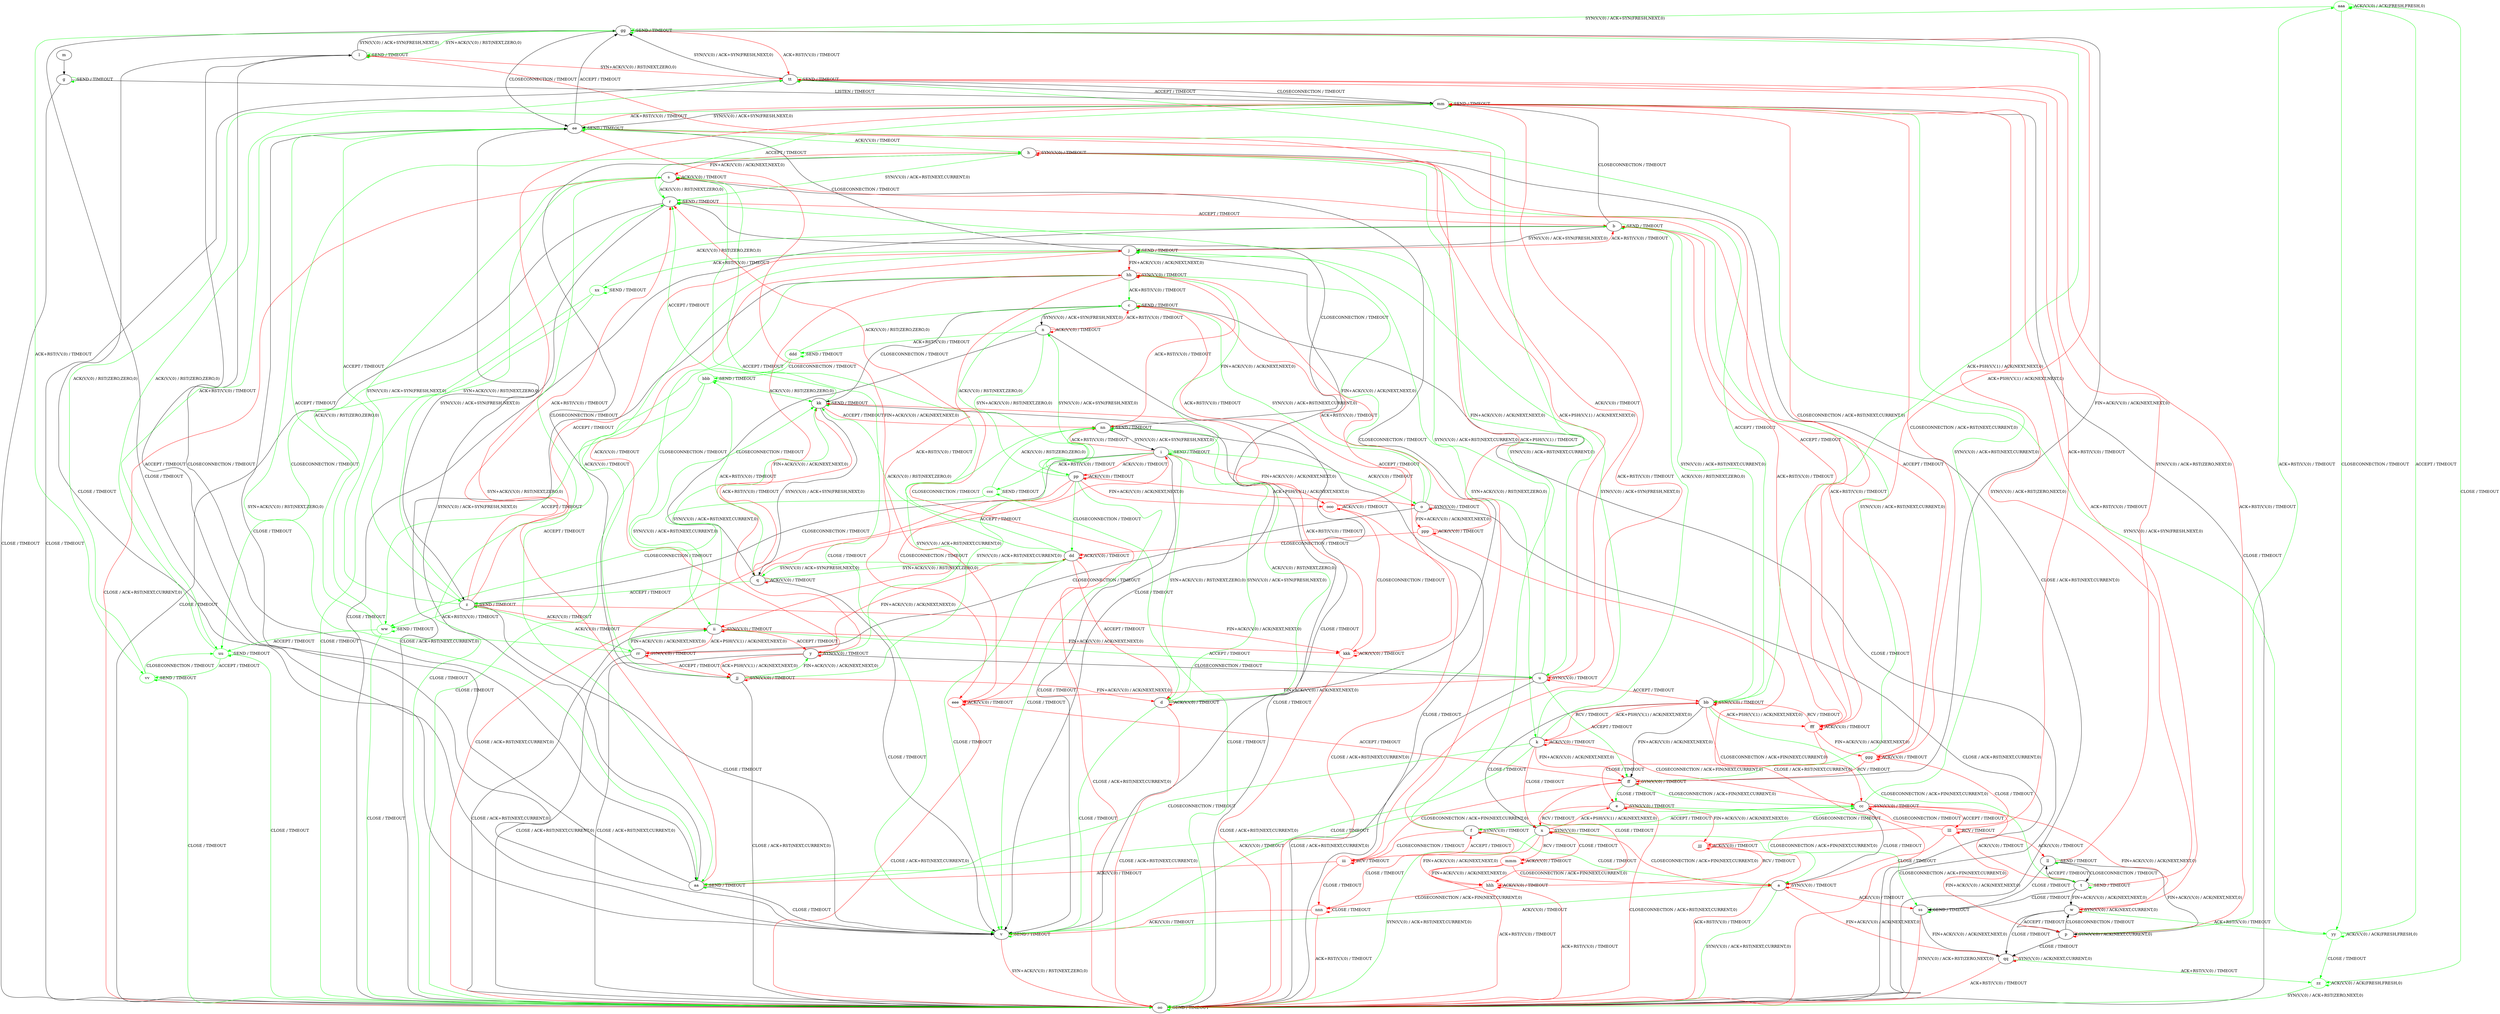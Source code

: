 digraph "" {
	graph ["Incoming time"=73.39439606666565,
		"Outgoing time"=307.3833315372467,
		Output="{'States': 68, 'Transitions': 1023, 'Filename': '../results/tcp/TCP_Linux_Server-TCP_FreeBSD_Server-msat-4.dot'}",
		Reference="{'States': 58, 'Transitions': 685, 'Filename': '../subjects/tcp/TCP_Linux_Server.dot'}",
		Solver=msat,
		Updated="{'States': 56, 'Transitions': 716, 'Filename': '../subjects/tcp/TCP_FreeBSD_Server.dot'}",
		"f-measure"=0.5396145610278372,
		precision=0.5279329608938548,
		recall=0.5518248175182482
	];
	a -> a [key=0,
	color=red,
	label="SYN(V,V,0) / TIMEOUT"];
a -> v [key=0,
color=green,
label="ACK(V,V,0) / TIMEOUT"];
a -> oo [key=0,
color=green,
label="SYN(V,V,0) / ACK+RST(NEXT,CURRENT,0)"];
a -> qq [key=0,
color=red,
label="FIN+ACK(V,V,0) / ACK(NEXT,NEXT,0)"];
a -> ss [key=0,
color=red,
label="ACK(V,V,0) / TIMEOUT"];
b -> b [key=0,
color=green,
label="SEND / TIMEOUT"];
b -> j [key=0,
label="SYN(V,V,0) / ACK+SYN(FRESH,NEXT,0)"];
b -> mm [key=0,
label="CLOSECONNECTION / TIMEOUT"];
b -> oo [key=0,
label="CLOSE / TIMEOUT"];
c -> c [key=0,
color=green,
label="SEND / TIMEOUT"];
c -> n [key=0,
label="SYN(V,V,0) / ACK+SYN(FRESH,NEXT,0)"];
c -> kk [key=0,
label="CLOSECONNECTION / TIMEOUT"];
c -> oo [key=0,
label="CLOSE / TIMEOUT"];
d -> d [key=0,
color=red,
label="ACK(V,V,0) / TIMEOUT"];
d -> i [key=0,
color=green,
label="SYN(V,V,0) / ACK+SYN(FRESH,NEXT,0)"];
d -> s [key=0,
label="CLOSECONNECTION / TIMEOUT"];
d -> v [key=0,
color=green,
label="CLOSE / TIMEOUT"];
d -> nn [key=0,
color=green,
label="ACK(V,V,0) / RST(NEXT,ZERO,0)"];
d -> oo [key=0,
color=red,
label="CLOSE / ACK+RST(NEXT,CURRENT,0)"];
e -> a [key=0,
color=green,
label="CLOSECONNECTION / ACK+FIN(NEXT,CURRENT,0)"];
e -> e [key=0,
color=red,
label="SYN(V,V,0) / TIMEOUT"];
e -> x [key=0,
color=red,
label="RCV / TIMEOUT"];
e -> oo [key=0,
color=red,
label="CLOSECONNECTION / ACK+RST(NEXT,CURRENT,0)"];
jjj [color=red];
e -> jjj [key=0,
color=red,
label="FIN+ACK(V,V,0) / ACK(NEXT,NEXT,0)"];
f -> a [key=0,
color=green,
label="CLOSE / TIMEOUT"];
f -> f [key=0,
color=red,
label="SYN(V,V,0) / TIMEOUT"];
f -> l [key=0,
color=red,
label="ACK+PSH(V,V,1) / TIMEOUT"];
f -> cc [key=0,
color=green,
label="CLOSECONNECTION / TIMEOUT"];
f -> tt [key=0,
color=green,
label="SYN(V,V,0) / ACK+RST(NEXT,CURRENT,0)"];
iii [color=red];
f -> iii [key=0,
color=red,
label="CLOSECONNECTION / TIMEOUT"];
nnn [color=red];
f -> nnn [key=0,
color=red,
label="CLOSE / TIMEOUT"];
g -> g [key=0,
color=green,
label="SEND / TIMEOUT"];
g -> mm [key=0,
label="LISTEN / TIMEOUT"];
g -> oo [key=0,
label="CLOSE / TIMEOUT"];
h -> h [key=0,
color=red,
label="SYN(V,V,0) / TIMEOUT"];
h -> r [key=0,
color=green,
label="SYN(V,V,0) / ACK+RST(NEXT,CURRENT,0)"];
h -> s [key=0,
color=red,
label="FIN+ACK(V,V,0) / ACK(NEXT,NEXT,0)"];
h -> u [key=0,
color=green,
label="FIN+ACK(V,V,0) / ACK(NEXT,NEXT,0)"];
h -> bb [key=0,
color=green,
label="ACCEPT / TIMEOUT"];
h -> oo [key=0,
label="CLOSE / ACK+RST(NEXT,CURRENT,0)"];
fff [color=red];
h -> fff [key=0,
color=red,
label="ACCEPT / TIMEOUT"];
i -> d [key=0,
color=green,
label="SYN+ACK(V,V,0) / RST(NEXT,ZERO,0)"];
i -> i [key=0,
color=green,
label="SEND / TIMEOUT"];
i -> o [key=0,
color=green,
label="ACK(V,V,0) / TIMEOUT"];
i -> v [key=0,
label="CLOSE / TIMEOUT"];
i -> z [key=0,
label="CLOSECONNECTION / TIMEOUT"];
i -> hh [key=0,
color=green,
label="FIN+ACK(V,V,0) / ACK(NEXT,NEXT,0)"];
i -> nn [key=0,
color=red,
label="ACK+RST(V,V,0) / TIMEOUT"];
i -> pp [key=0,
color=red,
label="ACK(V,V,0) / TIMEOUT"];
ccc [color=green];
i -> ccc [key=0,
color=green,
label="ACK+RST(V,V,0) / TIMEOUT"];
ooo [color=red];
i -> ooo [key=0,
color=red,
label="FIN+ACK(V,V,0) / ACK(NEXT,NEXT,0)"];
j -> b [key=0,
color=red,
label="ACK+RST(V,V,0) / TIMEOUT"];
j -> j [key=0,
color=green,
label="SEND / TIMEOUT"];
j -> k [key=0,
color=green,
label="SYN+ACK(V,V,0) / RST(NEXT,ZERO,0)"];
j -> v [key=0,
label="CLOSE / TIMEOUT"];
j -> y [key=0,
color=red,
label="ACK(V,V,0) / TIMEOUT"];
j -> ee [key=0,
label="CLOSECONNECTION / TIMEOUT"];
j -> hh [key=0,
color=red,
label="FIN+ACK(V,V,0) / ACK(NEXT,NEXT,0)"];
j -> jj [key=0,
color=green,
label="ACK(V,V,0) / TIMEOUT"];
xx [color=green];
j -> xx [key=0,
color=green,
label="ACK+RST(V,V,0) / TIMEOUT"];
k -> b [key=0,
color=green,
label="ACK(V,V,0) / RST(NEXT,ZERO,0)"];
k -> j [key=0,
color=green,
label="SYN(V,V,0) / ACK+SYN(FRESH,NEXT,0)"];
k -> k [key=0,
color=red,
label="ACK(V,V,0) / TIMEOUT"];
k -> v [key=0,
color=green,
label="CLOSE / TIMEOUT"];
k -> x [key=0,
color=red,
label="CLOSE / TIMEOUT"];
k -> aa [key=0,
color=green,
label="CLOSECONNECTION / TIMEOUT"];
k -> bb [key=0,
color=red,
label="ACK+PSH(V,V,1) / ACK(NEXT,NEXT,0)"];
k -> cc [key=0,
color=red,
label="CLOSECONNECTION / ACK+FIN(NEXT,CURRENT,0)"];
k -> ff [key=0,
color=red,
label="FIN+ACK(V,V,0) / ACK(NEXT,NEXT,0)"];
l -> l [key=0,
color=green,
label="SEND / TIMEOUT"];
l -> v [key=0,
label="CLOSE / TIMEOUT"];
l -> aa [key=0,
label="CLOSECONNECTION / TIMEOUT"];
l -> gg [key=0,
label="SYN(V,V,0) / ACK+SYN(FRESH,NEXT,0)"];
l -> tt [key=0,
color=red,
label="SYN+ACK(V,V,0) / RST(NEXT,ZERO,0)"];
m -> g [key=0];
n -> c [key=0,
color=red,
label="ACK+RST(V,V,0) / TIMEOUT"];
n -> n [key=0,
color=red,
label="ACK(V,V,0) / TIMEOUT"];
n -> q [key=0,
label="CLOSECONNECTION / TIMEOUT"];
n -> v [key=0,
label="CLOSE / TIMEOUT"];
n -> pp [key=0,
color=green,
label="SYN+ACK(V,V,0) / RST(NEXT,ZERO,0)"];
ddd [color=green];
n -> ddd [key=0,
color=green,
label="ACK+RST(V,V,0) / TIMEOUT"];
o -> c [key=0,
color=green,
label="SYN(V,V,0) / ACK+RST(NEXT,CURRENT,0)"];
o -> o [key=0,
color=red,
label="SYN(V,V,0) / TIMEOUT"];
o -> hh [key=0,
color=green,
label="FIN+ACK(V,V,0) / ACK(NEXT,NEXT,0)"];
o -> oo [key=0,
label="CLOSE / ACK+RST(NEXT,CURRENT,0)"];
o -> rr [key=0,
label="CLOSECONNECTION / TIMEOUT"];
ppp [color=red];
o -> ppp [key=0,
color=red,
label="FIN+ACK(V,V,0) / ACK(NEXT,NEXT,0)"];
p -> p [key=0,
color=red,
label="SYN(V,V,0) / ACK(NEXT,CURRENT,0)"];
p -> w [key=0,
label="CLOSECONNECTION / TIMEOUT"];
p -> qq [key=0,
label="CLOSE / TIMEOUT"];
p -> tt [key=0,
color=red,
label="ACK+RST(V,V,0) / TIMEOUT"];
aaa [color=green];
p -> aaa [key=0,
color=green,
label="ACK+RST(V,V,0) / TIMEOUT"];
q -> i [key=0,
color=red,
label="ACCEPT / TIMEOUT"];
q -> q [key=0,
color=red,
label="ACK(V,V,0) / TIMEOUT"];
q -> v [key=0,
label="CLOSE / TIMEOUT"];
q -> z [key=0,
color=green,
label="ACCEPT / TIMEOUT"];
q -> dd [key=0,
color=green,
label="SYN+ACK(V,V,0) / RST(NEXT,ZERO,0)"];
q -> kk [key=0,
color=red,
label="ACK+RST(V,V,0) / TIMEOUT"];
bbb [color=green];
q -> bbb [key=0,
color=green,
label="ACK+RST(V,V,0) / TIMEOUT"];
r -> b [key=0,
color=red,
label="ACCEPT / TIMEOUT"];
r -> r [key=0,
color=green,
label="SEND / TIMEOUT"];
r -> z [key=0,
label="SYN(V,V,0) / ACK+SYN(FRESH,NEXT,0)"];
r -> mm [key=0,
color=green,
label="ACCEPT / TIMEOUT"];
r -> oo [key=0,
label="CLOSE / TIMEOUT"];
s -> r [key=0,
color=green,
label="ACK(V,V,0) / RST(NEXT,ZERO,0)"];
s -> s [key=0,
color=red,
label="ACK(V,V,0) / TIMEOUT"];
s -> v [key=0,
color=green,
label="CLOSE / TIMEOUT"];
s -> z [key=0,
color=green,
label="SYN(V,V,0) / ACK+SYN(FRESH,NEXT,0)"];
s -> aa [key=0,
color=green,
label="ACCEPT / TIMEOUT"];
s -> oo [key=0,
color=red,
label="CLOSE / ACK+RST(NEXT,CURRENT,0)"];
ggg [color=red];
s -> ggg [key=0,
color=red,
label="ACCEPT / TIMEOUT"];
t -> t [key=0,
color=green,
label="SEND / TIMEOUT"];
t -> w [key=0,
label="FIN+ACK(V,V,0) / ACK(NEXT,NEXT,0)"];
t -> ll [key=0,
label="ACCEPT / TIMEOUT"];
t -> mm [key=0,
color=red,
label="SYN(V,V,0) / ACK+RST(ZERO,NEXT,0)"];
t -> ss [key=0,
label="CLOSE / TIMEOUT"];
u -> h [key=0,
color=red,
label="ACK+PSH(V,V,1) / ACK(NEXT,NEXT,0)"];
u -> r [key=0,
color=green,
label="SYN(V,V,0) / ACK+RST(NEXT,CURRENT,0)"];
u -> u [key=0,
color=red,
label="SYN(V,V,0) / TIMEOUT"];
u -> bb [key=0,
color=red,
label="ACCEPT / TIMEOUT"];
u -> ff [key=0,
color=green,
label="ACCEPT / TIMEOUT"];
u -> oo [key=0,
label="CLOSE / ACK+RST(NEXT,CURRENT,0)"];
eee [color=red];
u -> eee [key=0,
color=red,
label="FIN+ACK(V,V,0) / ACK(NEXT,NEXT,0)"];
v -> v [key=0,
color=green,
label="SEND / TIMEOUT"];
v -> oo [key=0,
color=red,
label="SYN+ACK(V,V,0) / RST(NEXT,ZERO,0)"];
w -> p [key=0,
label="ACCEPT / TIMEOUT"];
w -> w [key=0,
color=red,
label="SYN(V,V,0) / ACK(NEXT,CURRENT,0)"];
w -> mm [key=0,
color=red,
label="ACK+RST(V,V,0) / TIMEOUT"];
w -> qq [key=0,
label="CLOSE / TIMEOUT"];
yy [color=green];
w -> yy [key=0,
color=green,
label="ACK+RST(V,V,0) / TIMEOUT"];
x -> a [key=0,
color=red,
label="CLOSECONNECTION / ACK+FIN(NEXT,CURRENT,0)"];
x -> e [key=0,
color=red,
label="ACK+PSH(V,V,1) / ACK(NEXT,NEXT,0)"];
x -> x [key=0,
color=red,
label="SYN(V,V,0) / TIMEOUT"];
x -> oo [key=0,
color=green,
label="SYN(V,V,0) / ACK+RST(NEXT,CURRENT,0)"];
x -> ss [key=0,
color=green,
label="CLOSECONNECTION / ACK+FIN(NEXT,CURRENT,0)"];
hhh [color=red];
x -> hhh [key=0,
color=red,
label="FIN+ACK(V,V,0) / ACK(NEXT,NEXT,0)"];
mmm [color=red];
x -> mmm [key=0,
color=red,
label="RCV / TIMEOUT"];
y -> u [key=0,
label="CLOSECONNECTION / TIMEOUT"];
y -> y [key=0,
color=red,
label="SYN(V,V,0) / TIMEOUT"];
y -> hh [key=0,
color=red,
label="FIN+ACK(V,V,0) / ACK(NEXT,NEXT,0)"];
y -> jj [key=0,
color=red,
label="ACK+PSH(V,V,1) / ACK(NEXT,NEXT,0)"];
y -> nn [key=0,
color=green,
label="SYN(V,V,0) / ACK+RST(NEXT,CURRENT,0)"];
y -> oo [key=0,
label="CLOSE / ACK+RST(NEXT,CURRENT,0)"];
z -> j [key=0,
color=red,
label="ACCEPT / TIMEOUT"];
z -> r [key=0,
color=red,
label="ACK+RST(V,V,0) / TIMEOUT"];
z -> s [key=0,
color=green,
label="SYN+ACK(V,V,0) / RST(NEXT,ZERO,0)"];
z -> v [key=0,
label="CLOSE / TIMEOUT"];
z -> z [key=0,
color=green,
label="SEND / TIMEOUT"];
z -> ee [key=0,
color=green,
label="ACCEPT / TIMEOUT"];
z -> ii [key=0,
color=red,
label="ACK(V,V,0) / TIMEOUT"];
z -> rr [key=0,
color=green,
label="ACK(V,V,0) / TIMEOUT"];
ww [color=green];
z -> ww [key=0,
color=green,
label="ACK+RST(V,V,0) / TIMEOUT"];
kkk [color=red];
z -> kkk [key=0,
color=red,
label="FIN+ACK(V,V,0) / ACK(NEXT,NEXT,0)"];
aa -> l [key=0,
label="ACCEPT / TIMEOUT"];
aa -> v [key=0,
label="CLOSE / TIMEOUT"];
aa -> aa [key=0,
color=green,
label="SEND / TIMEOUT"];
aa -> ee [key=0,
label="SYN(V,V,0) / ACK+SYN(FRESH,NEXT,0)"];
aa -> mm [key=0,
color=red,
label="SYN+ACK(V,V,0) / RST(NEXT,ZERO,0)"];
bb -> b [key=0,
color=green,
label="SYN(V,V,0) / ACK+RST(NEXT,CURRENT,0)"];
bb -> k [key=0,
color=red,
label="RCV / TIMEOUT"];
bb -> t [key=0,
color=green,
label="CLOSECONNECTION / ACK+FIN(NEXT,CURRENT,0)"];
bb -> x [key=0,
label="CLOSE / TIMEOUT"];
bb -> bb [key=0,
color=red,
label="SYN(V,V,0) / TIMEOUT"];
bb -> cc [key=0,
color=red,
label="CLOSECONNECTION / ACK+FIN(NEXT,CURRENT,0)"];
bb -> ff [key=0,
label="FIN+ACK(V,V,0) / ACK(NEXT,NEXT,0)"];
bb -> fff [key=0,
color=red,
label="ACK+PSH(V,V,1) / ACK(NEXT,NEXT,0)"];
cc -> a [key=0,
label="CLOSE / TIMEOUT"];
cc -> f [key=0,
color=green,
label="ACCEPT / TIMEOUT"];
cc -> t [key=0,
color=red,
label="ACK(V,V,0) / TIMEOUT"];
cc -> w [key=0,
color=red,
label="FIN+ACK(V,V,0) / ACK(NEXT,NEXT,0)"];
cc -> aa [key=0,
color=green,
label="ACK(V,V,0) / TIMEOUT"];
cc -> cc [key=0,
color=red,
label="SYN(V,V,0) / TIMEOUT"];
cc -> mm [key=0,
color=green,
label="SYN(V,V,0) / ACK+RST(NEXT,CURRENT,0)"];
lll [color=red];
cc -> lll [key=0,
color=red,
label="ACCEPT / TIMEOUT"];
dd -> d [key=0,
color=red,
label="ACCEPT / TIMEOUT"];
dd -> q [key=0,
color=green,
label="SYN(V,V,0) / ACK+SYN(FRESH,NEXT,0)"];
dd -> s [key=0,
color=green,
label="ACCEPT / TIMEOUT"];
dd -> v [key=0,
color=green,
label="CLOSE / TIMEOUT"];
dd -> dd [key=0,
color=red,
label="ACK(V,V,0) / TIMEOUT"];
dd -> kk [key=0,
color=green,
label="ACK(V,V,0) / RST(NEXT,ZERO,0)"];
dd -> oo [key=0,
color=red,
label="CLOSE / ACK+RST(NEXT,CURRENT,0)"];
ee -> h [key=0,
color=green,
label="ACK(V,V,0) / TIMEOUT"];
ee -> u [key=0,
color=red,
label="ACK(V,V,0) / TIMEOUT"];
ee -> v [key=0,
label="CLOSE / TIMEOUT"];
ee -> aa [key=0,
color=green,
label="SYN+ACK(V,V,0) / RST(NEXT,ZERO,0)"];
ee -> ee [key=0,
color=green,
label="SEND / TIMEOUT"];
ee -> gg [key=0,
label="ACCEPT / TIMEOUT"];
ee -> mm [key=0,
color=red,
label="ACK+RST(V,V,0) / TIMEOUT"];
uu [color=green];
ee -> uu [key=0,
color=green,
label="ACK+RST(V,V,0) / TIMEOUT"];
ee -> eee [key=0,
color=red,
label="FIN+ACK(V,V,0) / ACK(NEXT,NEXT,0)"];
ff -> b [key=0,
color=green,
label="SYN(V,V,0) / ACK+RST(NEXT,CURRENT,0)"];
ff -> e [key=0,
color=green,
label="CLOSE / TIMEOUT"];
ff -> cc [key=0,
color=green,
label="CLOSECONNECTION / ACK+FIN(NEXT,CURRENT,0)"];
ff -> ff [key=0,
color=red,
label="SYN(V,V,0) / TIMEOUT"];
ff -> hhh [key=0,
color=red,
label="CLOSE / TIMEOUT"];
ff -> iii [key=0,
color=red,
label="CLOSECONNECTION / ACK+FIN(NEXT,CURRENT,0)"];
gg -> l [key=0,
color=green,
label="SYN+ACK(V,V,0) / RST(NEXT,ZERO,0)"];
gg -> v [key=0,
label="CLOSE / TIMEOUT"];
gg -> bb [key=0,
color=green,
label="ACK+PSH(V,V,1) / ACK(NEXT,NEXT,0)"];
gg -> ee [key=0,
label="CLOSECONNECTION / TIMEOUT"];
gg -> ff [key=0,
label="FIN+ACK(V,V,0) / ACK(NEXT,NEXT,0)"];
gg -> gg [key=0,
color=green,
label="SEND / TIMEOUT"];
gg -> tt [key=0,
color=red,
label="ACK+RST(V,V,0) / TIMEOUT"];
vv [color=green];
gg -> vv [key=0,
color=green,
label="ACK+RST(V,V,0) / TIMEOUT"];
gg -> fff [key=0,
color=red,
label="ACK+PSH(V,V,1) / ACK(NEXT,NEXT,0)"];
hh -> c [key=0,
color=green,
label="ACK+RST(V,V,0) / TIMEOUT"];
hh -> hh [key=0,
color=red,
label="SYN(V,V,0) / TIMEOUT"];
hh -> ii [key=0,
color=green,
label="CLOSECONNECTION / TIMEOUT"];
hh -> nn [key=0,
color=red,
label="ACK+RST(V,V,0) / TIMEOUT"];
hh -> oo [key=0,
label="CLOSE / ACK+RST(NEXT,CURRENT,0)"];
hh -> eee [key=0,
color=red,
label="CLOSECONNECTION / TIMEOUT"];
ii -> u [key=0,
color=green,
label="ACCEPT / TIMEOUT"];
ii -> y [key=0,
color=red,
label="ACCEPT / TIMEOUT"];
ii -> ii [key=0,
color=red,
label="SYN(V,V,0) / TIMEOUT"];
ii -> kk [key=0,
color=green,
label="SYN(V,V,0) / ACK+RST(NEXT,CURRENT,0)"];
ii -> oo [key=0,
label="CLOSE / ACK+RST(NEXT,CURRENT,0)"];
ii -> rr [key=0,
color=red,
label="ACK+PSH(V,V,1) / ACK(NEXT,NEXT,0)"];
ii -> kkk [key=0,
color=red,
label="FIN+ACK(V,V,0) / ACK(NEXT,NEXT,0)"];
jj -> d [key=0,
color=red,
label="FIN+ACK(V,V,0) / ACK(NEXT,NEXT,0)"];
jj -> h [key=0,
label="CLOSECONNECTION / TIMEOUT"];
jj -> y [key=0,
color=green,
label="FIN+ACK(V,V,0) / ACK(NEXT,NEXT,0)"];
jj -> jj [key=0,
color=red,
label="SYN(V,V,0) / TIMEOUT"];
jj -> nn [key=0,
color=green,
label="SYN(V,V,0) / ACK+RST(NEXT,CURRENT,0)"];
jj -> oo [key=0,
label="CLOSE / ACK+RST(NEXT,CURRENT,0)"];
kk -> q [key=0,
label="SYN(V,V,0) / ACK+SYN(FRESH,NEXT,0)"];
kk -> r [key=0,
color=green,
label="ACCEPT / TIMEOUT"];
kk -> kk [key=0,
color=green,
label="SEND / TIMEOUT"];
kk -> nn [key=0,
color=red,
label="ACCEPT / TIMEOUT"];
kk -> oo [key=0,
label="CLOSE / TIMEOUT"];
ll -> p [key=0,
label="FIN+ACK(V,V,0) / ACK(NEXT,NEXT,0)"];
ll -> t [key=0,
label="CLOSECONNECTION / TIMEOUT"];
ll -> ll [key=0,
color=green,
label="SEND / TIMEOUT"];
ll -> ss [key=0,
label="CLOSE / TIMEOUT"];
ll -> tt [key=0,
color=red,
label="SYN(V,V,0) / ACK+RST(ZERO,NEXT,0)"];
mm -> ee [key=0,
label="SYN(V,V,0) / ACK+SYN(FRESH,NEXT,0)"];
mm -> mm [key=0,
color=green,
label="SEND / TIMEOUT"];
mm -> oo [key=0,
label="CLOSE / TIMEOUT"];
mm -> tt [key=0,
label="ACCEPT / TIMEOUT"];
nn -> i [key=0,
label="SYN(V,V,0) / ACK+SYN(FRESH,NEXT,0)"];
nn -> r [key=0,
label="CLOSECONNECTION / TIMEOUT"];
nn -> nn [key=0,
color=green,
label="SEND / TIMEOUT"];
nn -> oo [key=0,
label="CLOSE / TIMEOUT"];
oo -> oo [key=0,
color=green,
label="SEND / TIMEOUT"];
pp -> c [key=0,
color=green,
label="ACK(V,V,0) / RST(NEXT,ZERO,0)"];
pp -> n [key=0,
color=green,
label="SYN(V,V,0) / ACK+SYN(FRESH,NEXT,0)"];
pp -> o [key=0,
color=red,
label="ACK+PSH(V,V,1) / ACK(NEXT,NEXT,0)"];
pp -> v [key=0,
color=green,
label="CLOSE / TIMEOUT"];
pp -> dd [key=0,
color=green,
label="CLOSECONNECTION / TIMEOUT"];
pp -> ii [key=0,
color=red,
label="CLOSECONNECTION / TIMEOUT"];
pp -> oo [key=0,
color=red,
label="CLOSE / ACK+RST(NEXT,CURRENT,0)"];
pp -> pp [key=0,
color=red,
label="ACK(V,V,0) / TIMEOUT"];
pp -> ooo [key=0,
color=red,
label="FIN+ACK(V,V,0) / ACK(NEXT,NEXT,0)"];
qq -> oo [key=0,
color=red,
label="ACK+RST(V,V,0) / TIMEOUT"];
qq -> qq [key=0,
color=red,
label="SYN(V,V,0) / ACK(NEXT,CURRENT,0)"];
zz [color=green];
qq -> zz [key=0,
color=green,
label="ACK+RST(V,V,0) / TIMEOUT"];
rr -> h [key=0,
color=green,
label="ACCEPT / TIMEOUT"];
rr -> dd [key=0,
color=red,
label="FIN+ACK(V,V,0) / ACK(NEXT,NEXT,0)"];
rr -> ii [key=0,
color=green,
label="FIN+ACK(V,V,0) / ACK(NEXT,NEXT,0)"];
rr -> jj [key=0,
color=red,
label="ACCEPT / TIMEOUT"];
rr -> kk [key=0,
color=green,
label="SYN(V,V,0) / ACK+RST(NEXT,CURRENT,0)"];
rr -> oo [key=0,
label="CLOSE / ACK+RST(NEXT,CURRENT,0)"];
rr -> rr [key=0,
color=red,
label="SYN(V,V,0) / TIMEOUT"];
ss -> oo [key=0,
color=red,
label="SYN(V,V,0) / ACK+RST(ZERO,NEXT,0)"];
ss -> qq [key=0,
label="FIN+ACK(V,V,0) / ACK(NEXT,NEXT,0)"];
ss -> ss [key=0,
color=green,
label="SEND / TIMEOUT"];
tt -> gg [key=0,
label="SYN(V,V,0) / ACK+SYN(FRESH,NEXT,0)"];
tt -> mm [key=0,
label="CLOSECONNECTION / TIMEOUT"];
tt -> oo [key=0,
label="CLOSE / TIMEOUT"];
tt -> tt [key=0,
color=green,
label="SEND / TIMEOUT"];
uu -> mm [key=0,
color=green,
label="ACK(V,V,0) / RST(ZERO,ZERO,0)"];
uu -> oo [key=0,
color=green,
label="CLOSE / TIMEOUT"];
uu -> uu [key=0,
color=green,
label="SEND / TIMEOUT"];
uu -> vv [key=0,
color=green,
label="ACCEPT / TIMEOUT"];
vv -> oo [key=0,
color=green,
label="CLOSE / TIMEOUT"];
vv -> tt [key=0,
color=green,
label="ACK(V,V,0) / RST(ZERO,ZERO,0)"];
vv -> uu [key=0,
color=green,
label="CLOSECONNECTION / TIMEOUT"];
vv -> vv [key=0,
color=green,
label="SEND / TIMEOUT"];
ww -> r [key=0,
color=green,
label="ACK(V,V,0) / RST(ZERO,ZERO,0)"];
ww -> oo [key=0,
color=green,
label="CLOSE / TIMEOUT"];
ww -> uu [key=0,
color=green,
label="ACCEPT / TIMEOUT"];
ww -> ww [key=0,
color=green,
label="SEND / TIMEOUT"];
xx -> b [key=0,
color=green,
label="ACK(V,V,0) / RST(ZERO,ZERO,0)"];
xx -> oo [key=0,
color=green,
label="CLOSE / TIMEOUT"];
xx -> uu [key=0,
color=green,
label="CLOSECONNECTION / TIMEOUT"];
xx -> xx [key=0,
color=green,
label="SEND / TIMEOUT"];
yy -> ee [key=0,
color=green,
label="SYN(V,V,0) / ACK+SYN(FRESH,NEXT,0)"];
yy -> yy [key=0,
color=green,
label="ACK(V,V,0) / ACK(FRESH,FRESH,0)"];
yy -> zz [key=0,
color=green,
label="CLOSE / TIMEOUT"];
yy -> aaa [key=0,
color=green,
label="ACCEPT / TIMEOUT"];
zz -> oo [key=0,
color=green,
label="SYN(V,V,0) / ACK+RST(ZERO,NEXT,0)"];
zz -> zz [key=0,
color=green,
label="ACK(V,V,0) / ACK(FRESH,FRESH,0)"];
aaa -> gg [key=0,
color=green,
label="SYN(V,V,0) / ACK+SYN(FRESH,NEXT,0)"];
aaa -> yy [key=0,
color=green,
label="CLOSECONNECTION / TIMEOUT"];
aaa -> zz [key=0,
color=green,
label="CLOSE / TIMEOUT"];
aaa -> aaa [key=0,
color=green,
label="ACK(V,V,0) / ACK(FRESH,FRESH,0)"];
bbb -> kk [key=0,
color=green,
label="ACK(V,V,0) / RST(ZERO,ZERO,0)"];
bbb -> oo [key=0,
color=green,
label="CLOSE / TIMEOUT"];
bbb -> ww [key=0,
color=green,
label="ACCEPT / TIMEOUT"];
bbb -> bbb [key=0,
color=green,
label="SEND / TIMEOUT"];
ccc -> nn [key=0,
color=green,
label="ACK(V,V,0) / RST(ZERO,ZERO,0)"];
ccc -> oo [key=0,
color=green,
label="CLOSE / TIMEOUT"];
ccc -> ww [key=0,
color=green,
label="CLOSECONNECTION / TIMEOUT"];
ccc -> ccc [key=0,
color=green,
label="SEND / TIMEOUT"];
ddd -> c [key=0,
color=green,
label="ACK(V,V,0) / RST(ZERO,ZERO,0)"];
ddd -> oo [key=0,
color=green,
label="CLOSE / TIMEOUT"];
ddd -> bbb [key=0,
color=green,
label="CLOSECONNECTION / TIMEOUT"];
ddd -> ddd [key=0,
color=green,
label="SEND / TIMEOUT"];
eee -> r [key=0,
color=red,
label="ACK+RST(V,V,0) / TIMEOUT"];
eee -> ff [key=0,
color=red,
label="ACCEPT / TIMEOUT"];
eee -> oo [key=0,
color=red,
label="CLOSE / ACK+RST(NEXT,CURRENT,0)"];
eee -> eee [key=0,
color=red,
label="ACK(V,V,0) / TIMEOUT"];
fff -> b [key=0,
color=red,
label="ACK+RST(V,V,0) / TIMEOUT"];
fff -> e [key=0,
color=red,
label="CLOSE / TIMEOUT"];
fff -> bb [key=0,
color=red,
label="RCV / TIMEOUT"];
fff -> mm [key=0,
color=red,
label="CLOSECONNECTION / ACK+RST(NEXT,CURRENT,0)"];
fff -> fff [key=0,
color=red,
label="ACK(V,V,0) / TIMEOUT"];
fff -> ggg [key=0,
color=red,
label="FIN+ACK(V,V,0) / ACK(NEXT,NEXT,0)"];
ggg -> b [key=0,
color=red,
label="ACK+RST(V,V,0) / TIMEOUT"];
ggg -> ff [key=0,
color=red,
label="RCV / TIMEOUT"];
ggg -> mm [key=0,
color=red,
label="CLOSECONNECTION / ACK+RST(NEXT,CURRENT,0)"];
ggg -> ggg [key=0,
color=red,
label="ACK(V,V,0) / TIMEOUT"];
ggg -> jjj [key=0,
color=red,
label="CLOSE / TIMEOUT"];
hhh -> oo [key=0,
color=red,
label="ACK+RST(V,V,0) / TIMEOUT"];
hhh -> hhh [key=0,
color=red,
label="ACK(V,V,0) / TIMEOUT"];
hhh -> nnn [key=0,
color=red,
label="CLOSECONNECTION / ACK+FIN(NEXT,CURRENT,0)"];
iii -> f [key=0,
color=red,
label="ACCEPT / TIMEOUT"];
iii -> aa [key=0,
color=red,
label="ACK(V,V,0) / TIMEOUT"];
iii -> mm [key=0,
color=red,
label="ACK+RST(V,V,0) / TIMEOUT"];
iii -> iii [key=0,
color=red,
label="RCV / TIMEOUT"];
iii -> nnn [key=0,
color=red,
label="CLOSE / TIMEOUT"];
jjj -> oo [key=0,
color=red,
label="ACK+RST(V,V,0) / TIMEOUT"];
jjj -> hhh [key=0,
color=red,
label="RCV / TIMEOUT"];
jjj -> jjj [key=0,
color=red,
label="ACK(V,V,0) / TIMEOUT"];
kkk -> hh [key=0,
color=red,
label="ACCEPT / TIMEOUT"];
kkk -> kk [key=0,
color=red,
label="ACK+RST(V,V,0) / TIMEOUT"];
kkk -> oo [key=0,
color=red,
label="CLOSE / ACK+RST(NEXT,CURRENT,0)"];
kkk -> kkk [key=0,
color=red,
label="ACK(V,V,0) / TIMEOUT"];
lll -> a [key=0,
color=red,
label="CLOSE / TIMEOUT"];
lll -> p [key=0,
color=red,
label="FIN+ACK(V,V,0) / ACK(NEXT,NEXT,0)"];
lll -> cc [key=0,
color=red,
label="CLOSECONNECTION / TIMEOUT"];
lll -> ll [key=0,
color=red,
label="ACK(V,V,0) / TIMEOUT"];
lll -> tt [key=0,
color=red,
label="ACK+RST(V,V,0) / TIMEOUT"];
lll -> lll [key=0,
color=red,
label="RCV / TIMEOUT"];
mmm -> a [key=0,
color=red,
label="CLOSECONNECTION / ACK+FIN(NEXT,CURRENT,0)"];
mmm -> x [key=0,
color=red,
label="CLOSE / TIMEOUT"];
mmm -> oo [key=0,
color=red,
label="ACK+RST(V,V,0) / TIMEOUT"];
mmm -> hhh [key=0,
color=red,
label="FIN+ACK(V,V,0) / ACK(NEXT,NEXT,0)"];
mmm -> mmm [key=0,
color=red,
label="ACK(V,V,0) / TIMEOUT"];
nnn -> v [key=0,
color=red,
label="ACK(V,V,0) / TIMEOUT"];
nnn -> oo [key=0,
color=red,
label="ACK+RST(V,V,0) / TIMEOUT"];
nnn -> nnn [key=0,
color=red,
label="CLOSE / TIMEOUT"];
ooo -> c [key=0,
color=red,
label="ACK+RST(V,V,0) / TIMEOUT"];
ooo -> oo [key=0,
color=red,
label="CLOSE / ACK+RST(NEXT,CURRENT,0)"];
ooo -> kkk [key=0,
color=red,
label="CLOSECONNECTION / TIMEOUT"];
ooo -> ooo [key=0,
color=red,
label="ACK(V,V,0) / TIMEOUT"];
ppp -> c [key=0,
color=red,
label="ACK+RST(V,V,0) / TIMEOUT"];
ppp -> dd [key=0,
color=red,
label="CLOSECONNECTION / TIMEOUT"];
ppp -> oo [key=0,
color=red,
label="CLOSE / ACK+RST(NEXT,CURRENT,0)"];
ppp -> ppp [key=0,
color=red,
label="ACK(V,V,0) / TIMEOUT"];
}

